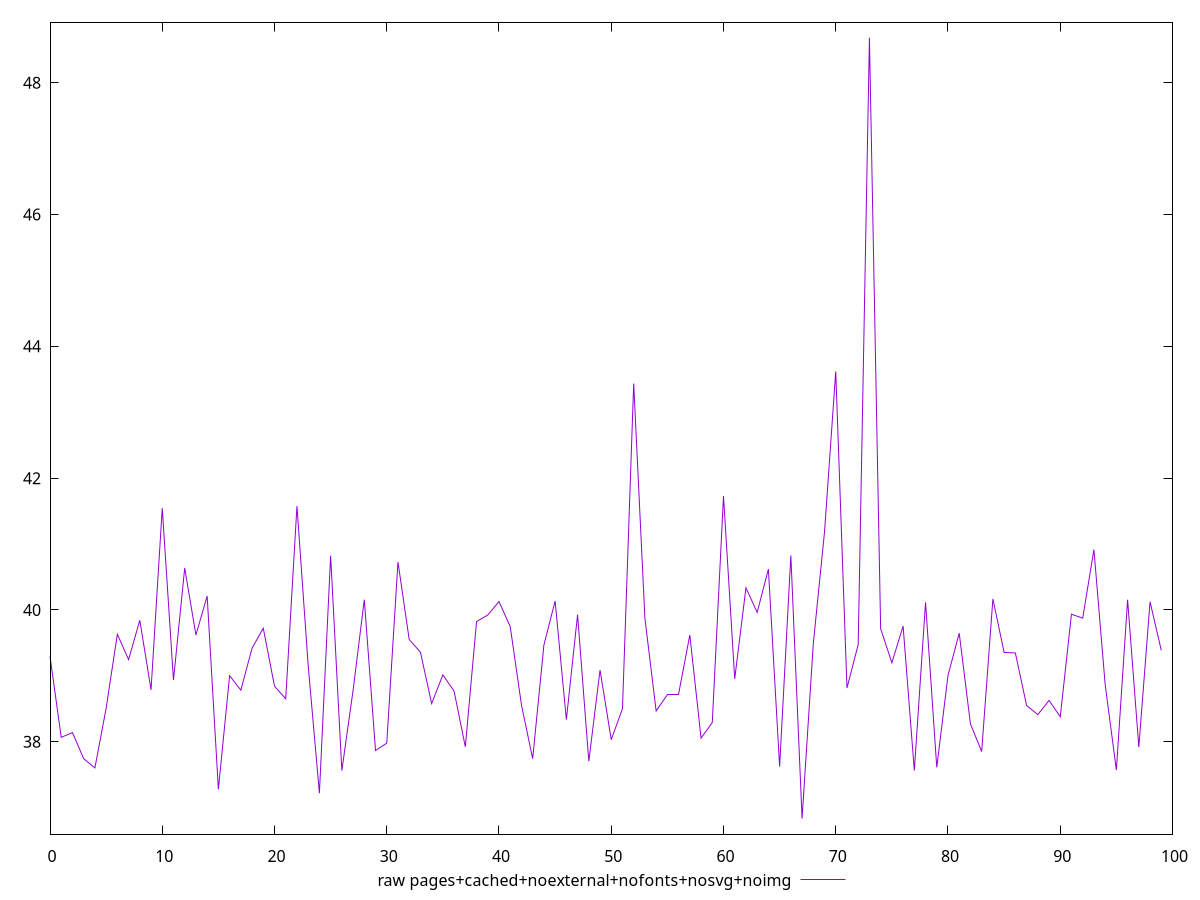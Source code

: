 $_rawPagesCachedNoexternalNofontsNosvgNoimg <<EOF
39.295999999999985
38.068
38.13999999999999
37.74399999999999
37.603999999999985
38.507999999999996
39.63199999999999
39.24799999999999
39.844
38.78799999999998
41.54399999999998
38.93599999999999
40.63599999999998
39.61999999999999
40.211999999999996
37.27999999999999
39.00399999999999
38.78399999999999
39.419999999999995
39.72399999999999
38.84399999999999
38.652
41.575999999999986
39.15999999999999
37.21999999999999
40.823999999999984
37.56399999999999
38.78
40.15599999999999
37.86799999999999
37.97999999999999
40.72799999999999
39.55199999999998
39.359999999999985
38.579999999999984
39.015999999999984
38.76799999999999
37.92399999999998
39.823999999999984
39.92399999999998
40.127999999999986
39.74799999999999
38.55999999999999
37.743999999999986
39.46799999999999
40.13599999999999
38.33599999999999
39.92799999999998
37.70399999999999
39.087999999999994
38.03199999999998
38.503999999999984
43.435999999999986
39.87199999999998
38.46799999999999
38.719999999999985
38.719999999999985
39.61999999999999
38.056
38.29199999999999
41.72799999999999
38.95599999999999
40.33599999999999
39.963999999999984
40.61999999999999
37.62399999999999
40.827999999999996
36.83599999999999
39.487999999999985
41.184
43.61999999999999
38.815999999999995
39.47599999999999
48.67999999999998
39.71599999999999
39.19999999999999
39.75599999999997
37.56399999999998
40.115999999999985
37.61199999999998
39.00799999999999
39.64799999999999
38.27199999999999
37.85199999999999
40.16799999999999
39.35599999999999
39.347999999999985
38.55199999999999
38.41199999999998
38.627999999999986
38.379999999999995
39.93599999999999
39.87599999999998
40.916
38.871999999999986
37.57199999999999
40.155999999999985
37.91999999999999
40.12399999999999
39.38799999999999
EOF
set key outside below
set terminal pngcairo
set output "report_00006_2020-11-02T20-21-41.718Z/bootup-time/pages+cached+noexternal+nofonts+nosvg+noimg//raw.png"
set yrange [36.59911999999999:48.91687999999998]
plot $_rawPagesCachedNoexternalNofontsNosvgNoimg title "raw pages+cached+noexternal+nofonts+nosvg+noimg" with line ,